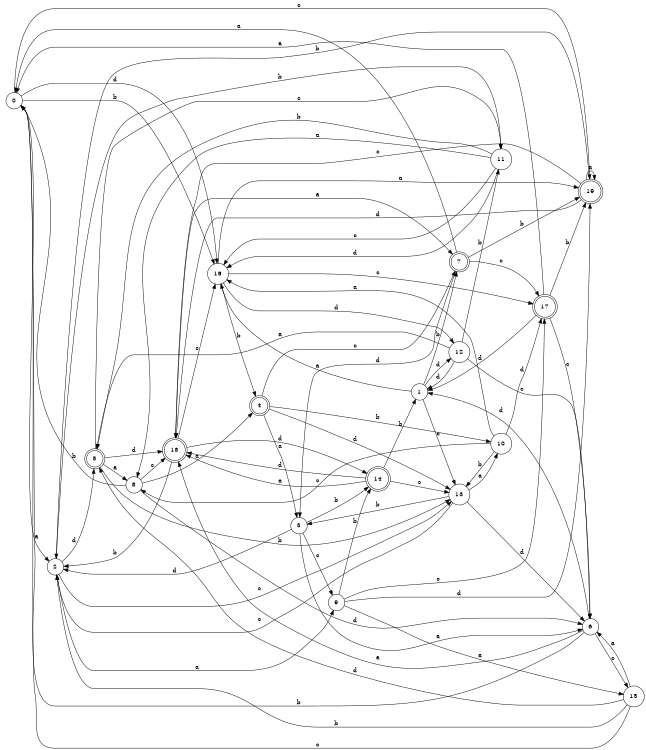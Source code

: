 digraph n16_8 {
__start0 [label="" shape="none"];

rankdir=LR;
size="8,5";

s0 [style="filled", color="black", fillcolor="white" shape="circle", label="0"];
s1 [style="filled", color="black", fillcolor="white" shape="circle", label="1"];
s2 [style="filled", color="black", fillcolor="white" shape="circle", label="2"];
s3 [style="filled", color="black", fillcolor="white" shape="circle", label="3"];
s4 [style="rounded,filled", color="black", fillcolor="white" shape="doublecircle", label="4"];
s5 [style="rounded,filled", color="black", fillcolor="white" shape="doublecircle", label="5"];
s6 [style="filled", color="black", fillcolor="white" shape="circle", label="6"];
s7 [style="rounded,filled", color="black", fillcolor="white" shape="doublecircle", label="7"];
s8 [style="filled", color="black", fillcolor="white" shape="circle", label="8"];
s9 [style="filled", color="black", fillcolor="white" shape="circle", label="9"];
s10 [style="filled", color="black", fillcolor="white" shape="circle", label="10"];
s11 [style="filled", color="black", fillcolor="white" shape="circle", label="11"];
s12 [style="filled", color="black", fillcolor="white" shape="circle", label="12"];
s13 [style="filled", color="black", fillcolor="white" shape="circle", label="13"];
s14 [style="rounded,filled", color="black", fillcolor="white" shape="doublecircle", label="14"];
s15 [style="filled", color="black", fillcolor="white" shape="circle", label="15"];
s16 [style="filled", color="black", fillcolor="white" shape="circle", label="16"];
s17 [style="rounded,filled", color="black", fillcolor="white" shape="doublecircle", label="17"];
s18 [style="rounded,filled", color="black", fillcolor="white" shape="doublecircle", label="18"];
s19 [style="rounded,filled", color="black", fillcolor="white" shape="doublecircle", label="19"];
s0 -> s2 [label="a"];
s0 -> s16 [label="b"];
s0 -> s19 [label="c"];
s0 -> s16 [label="d"];
s1 -> s16 [label="a"];
s1 -> s7 [label="b"];
s1 -> s13 [label="c"];
s1 -> s12 [label="d"];
s2 -> s9 [label="a"];
s2 -> s11 [label="b"];
s2 -> s13 [label="c"];
s2 -> s5 [label="d"];
s3 -> s6 [label="a"];
s3 -> s14 [label="b"];
s3 -> s9 [label="c"];
s3 -> s2 [label="d"];
s4 -> s3 [label="a"];
s4 -> s10 [label="b"];
s4 -> s7 [label="c"];
s4 -> s13 [label="d"];
s5 -> s8 [label="a"];
s5 -> s13 [label="b"];
s5 -> s11 [label="c"];
s5 -> s18 [label="d"];
s6 -> s18 [label="a"];
s6 -> s0 [label="b"];
s6 -> s15 [label="c"];
s6 -> s1 [label="d"];
s7 -> s0 [label="a"];
s7 -> s19 [label="b"];
s7 -> s17 [label="c"];
s7 -> s3 [label="d"];
s8 -> s4 [label="a"];
s8 -> s0 [label="b"];
s8 -> s18 [label="c"];
s8 -> s6 [label="d"];
s9 -> s15 [label="a"];
s9 -> s14 [label="b"];
s9 -> s17 [label="c"];
s9 -> s19 [label="d"];
s10 -> s16 [label="a"];
s10 -> s13 [label="b"];
s10 -> s8 [label="c"];
s10 -> s17 [label="d"];
s11 -> s8 [label="a"];
s11 -> s5 [label="b"];
s11 -> s16 [label="c"];
s11 -> s16 [label="d"];
s12 -> s5 [label="a"];
s12 -> s11 [label="b"];
s12 -> s6 [label="c"];
s12 -> s1 [label="d"];
s13 -> s10 [label="a"];
s13 -> s3 [label="b"];
s13 -> s2 [label="c"];
s13 -> s6 [label="d"];
s14 -> s18 [label="a"];
s14 -> s1 [label="b"];
s14 -> s13 [label="c"];
s14 -> s18 [label="d"];
s15 -> s6 [label="a"];
s15 -> s2 [label="b"];
s15 -> s0 [label="c"];
s15 -> s5 [label="d"];
s16 -> s19 [label="a"];
s16 -> s4 [label="b"];
s16 -> s17 [label="c"];
s16 -> s12 [label="d"];
s17 -> s0 [label="a"];
s17 -> s19 [label="b"];
s17 -> s6 [label="c"];
s17 -> s1 [label="d"];
s18 -> s7 [label="a"];
s18 -> s2 [label="b"];
s18 -> s16 [label="c"];
s18 -> s14 [label="d"];
s19 -> s19 [label="a"];
s19 -> s2 [label="b"];
s19 -> s18 [label="c"];
s19 -> s18 [label="d"];

}